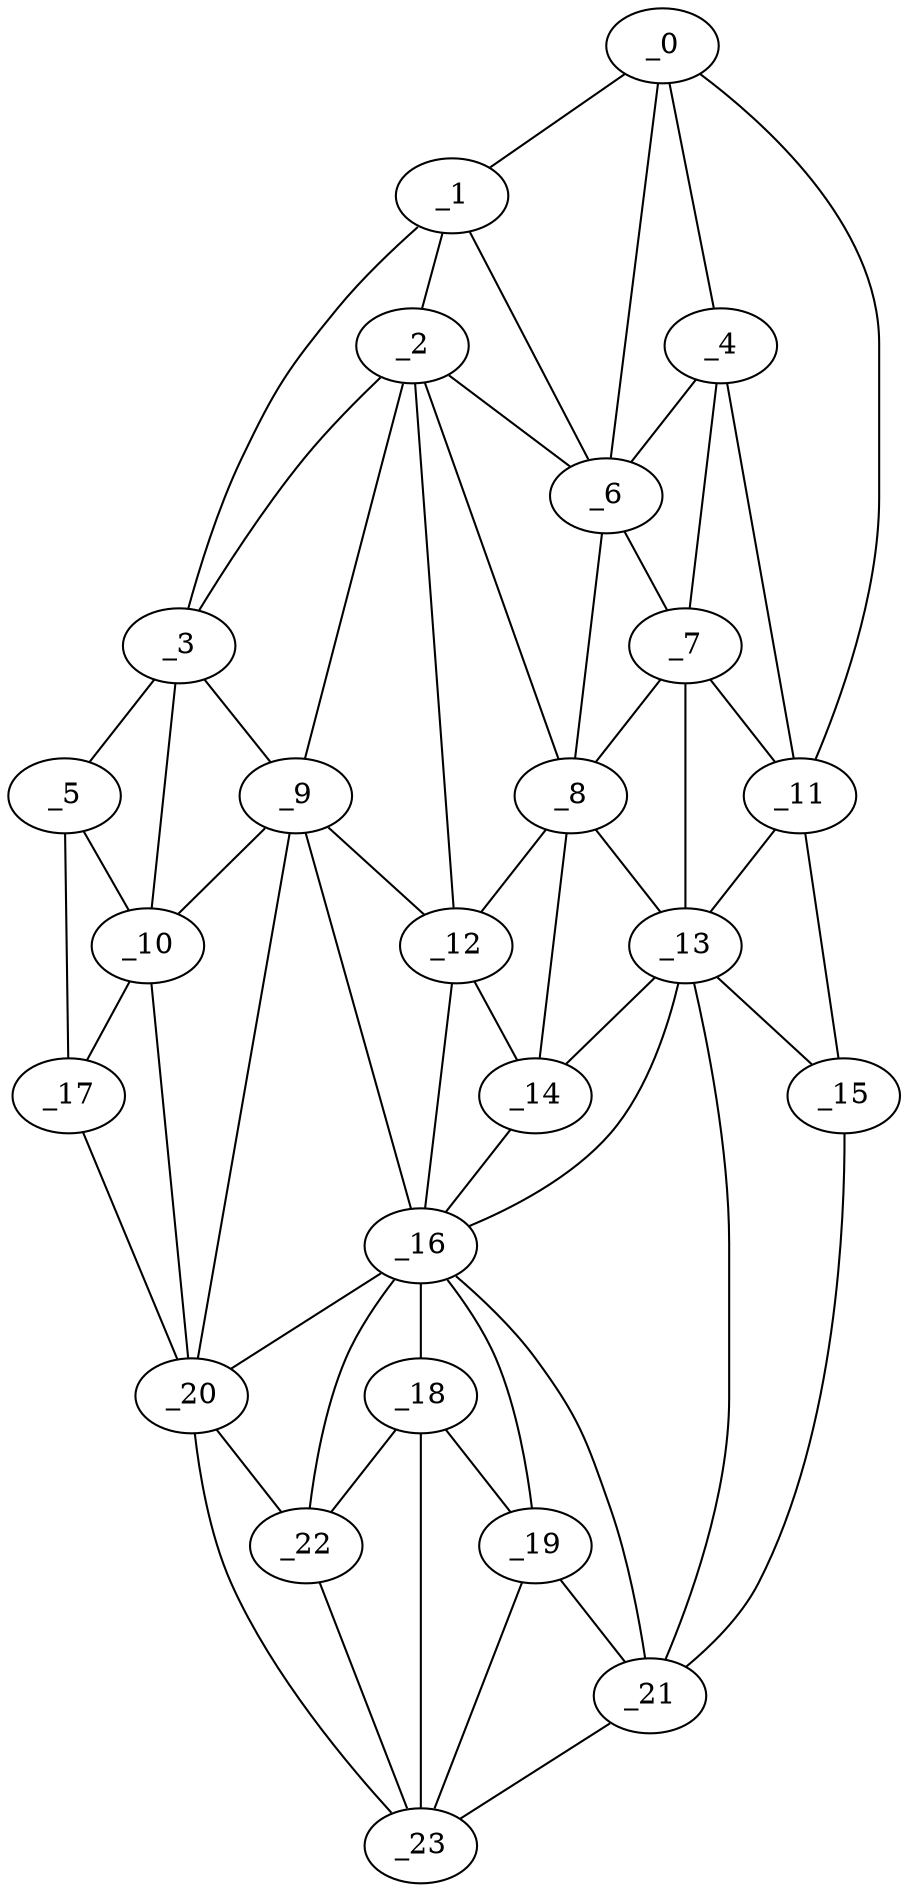 graph "obj48__275.gxl" {
	_0	 [x=32,
		y=25];
	_1	 [x=33,
		y=50];
	_0 -- _1	 [valence=1];
	_4	 [x=38,
		y=24];
	_0 -- _4	 [valence=1];
	_6	 [x=42,
		y=49];
	_0 -- _6	 [valence=2];
	_11	 [x=60,
		y=5];
	_0 -- _11	 [valence=1];
	_2	 [x=36,
		y=58];
	_1 -- _2	 [valence=2];
	_3	 [x=37,
		y=93];
	_1 -- _3	 [valence=1];
	_1 -- _6	 [valence=2];
	_2 -- _3	 [valence=2];
	_2 -- _6	 [valence=2];
	_8	 [x=56,
		y=52];
	_2 -- _8	 [valence=2];
	_9	 [x=58,
		y=79];
	_2 -- _9	 [valence=1];
	_12	 [x=61,
		y=61];
	_2 -- _12	 [valence=1];
	_5	 [x=41,
		y=112];
	_3 -- _5	 [valence=1];
	_3 -- _9	 [valence=2];
	_10	 [x=58,
		y=104];
	_3 -- _10	 [valence=2];
	_4 -- _6	 [valence=1];
	_7	 [x=55,
		y=21];
	_4 -- _7	 [valence=2];
	_4 -- _11	 [valence=2];
	_5 -- _10	 [valence=1];
	_17	 [x=88,
		y=124];
	_5 -- _17	 [valence=1];
	_6 -- _7	 [valence=1];
	_6 -- _8	 [valence=2];
	_7 -- _8	 [valence=2];
	_7 -- _11	 [valence=2];
	_13	 [x=62,
		y=21];
	_7 -- _13	 [valence=2];
	_8 -- _12	 [valence=1];
	_8 -- _13	 [valence=1];
	_14	 [x=66,
		y=52];
	_8 -- _14	 [valence=2];
	_9 -- _10	 [valence=2];
	_9 -- _12	 [valence=2];
	_16	 [x=78,
		y=50];
	_9 -- _16	 [valence=1];
	_20	 [x=111,
		y=77];
	_9 -- _20	 [valence=2];
	_10 -- _17	 [valence=2];
	_10 -- _20	 [valence=2];
	_11 -- _13	 [valence=2];
	_15	 [x=68,
		y=5];
	_11 -- _15	 [valence=1];
	_12 -- _14	 [valence=2];
	_12 -- _16	 [valence=1];
	_13 -- _14	 [valence=1];
	_13 -- _15	 [valence=2];
	_13 -- _16	 [valence=2];
	_21	 [x=114,
		y=30];
	_13 -- _21	 [valence=1];
	_14 -- _16	 [valence=1];
	_15 -- _21	 [valence=1];
	_18	 [x=108,
		y=45];
	_16 -- _18	 [valence=2];
	_19	 [x=111,
		y=40];
	_16 -- _19	 [valence=1];
	_16 -- _20	 [valence=2];
	_16 -- _21	 [valence=2];
	_22	 [x=114,
		y=67];
	_16 -- _22	 [valence=1];
	_17 -- _20	 [valence=1];
	_18 -- _19	 [valence=2];
	_18 -- _22	 [valence=2];
	_23	 [x=117,
		y=61];
	_18 -- _23	 [valence=2];
	_19 -- _21	 [valence=1];
	_19 -- _23	 [valence=2];
	_20 -- _22	 [valence=1];
	_20 -- _23	 [valence=1];
	_21 -- _23	 [valence=1];
	_22 -- _23	 [valence=2];
}
